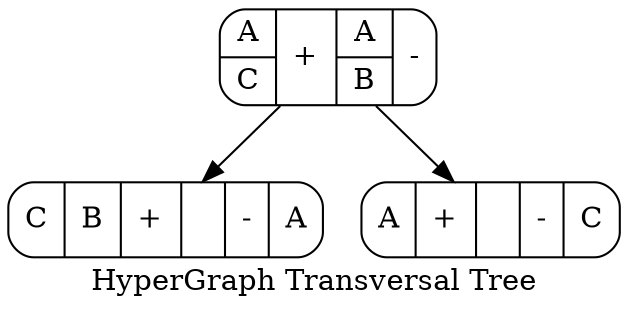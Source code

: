 digraph noname{
node [style=rounded]
	EAAFCEACCDACAACFDECFDFDEBCEDBFFEDDBACBCCCAE [label="{A|C}|{+}|{A|B}|{-}", shape = "record"];
	EAAFCEACCDACAACFDECFDFDEBCEDBFFEDDBACBCCCAE -> CAAABDABAFCEEDDCCAFADBABBFBDCBBCFFAFCAEAEEF;
	CAAABDABAFCEEDDCCAFADBABBFBDCBBCFFAFCAEAEEF [label="{C}|{B}|{+}|{}|{-}|{A}", shape = "record"];
	EAAFCEACCDACAACFDECFDFDEBCEDBFFEDDBACBCCCAE -> CBACEACCBDCBECCFCCACFDDEABCEFFDCABEEFEBBFBC;
	CBACEACCBDCBECCFCCACFDDEABCEFFDCABEEFEBBFBC [label="{A}|{+}|{}|{-}|{C}", shape = "record"];
label = "HyperGraph Transversal Tree";
}


